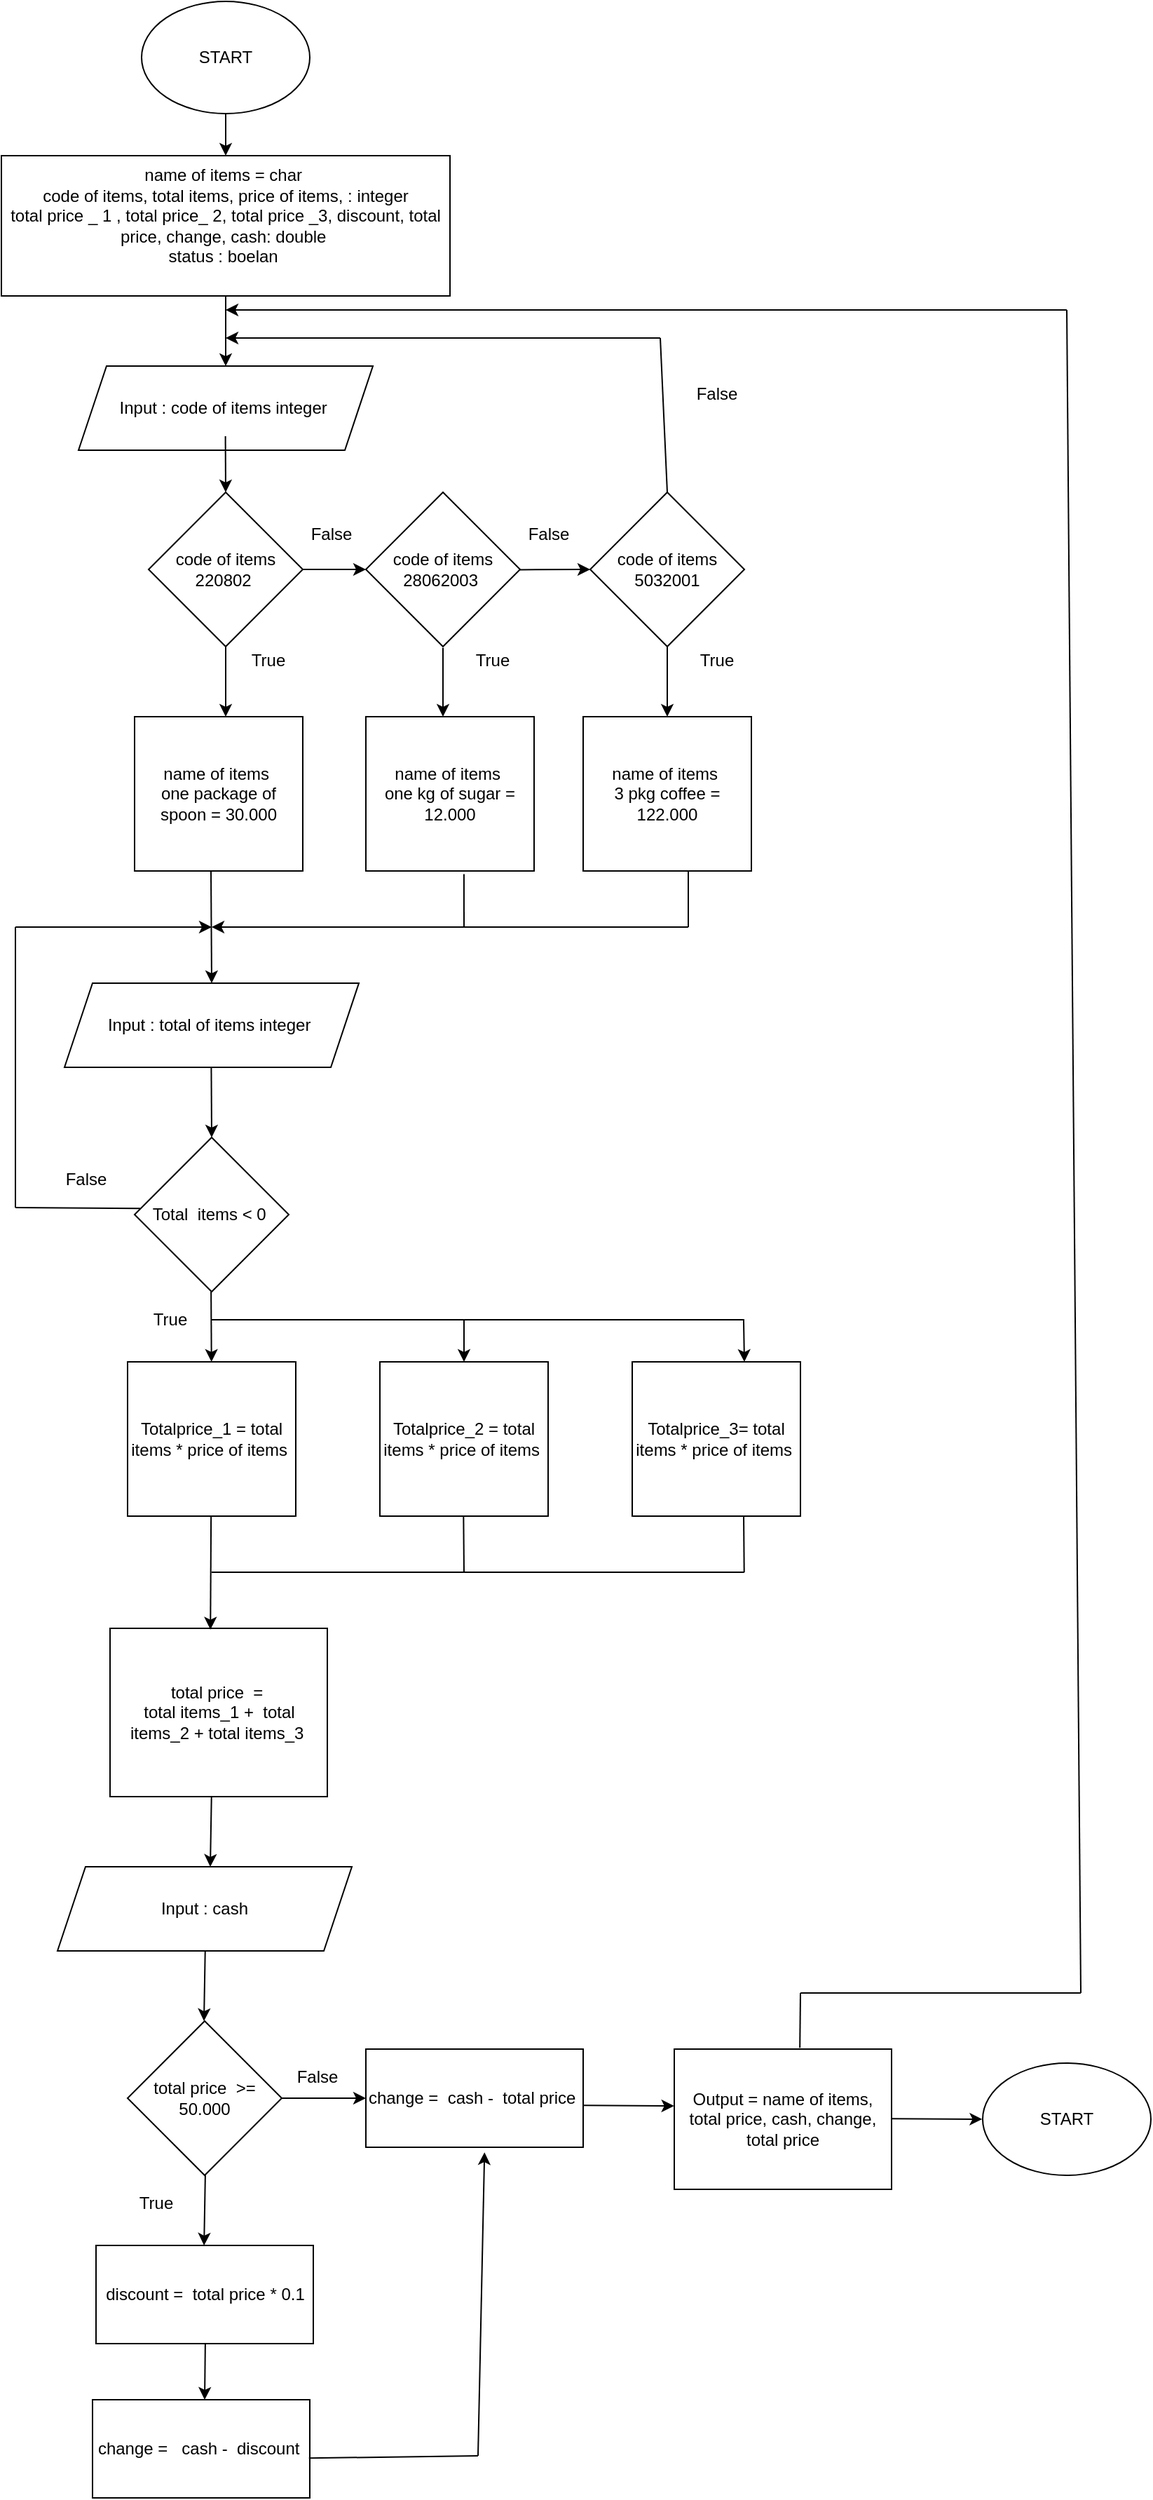 <mxfile>
    <diagram id="m39KLulCD6dBHLL4GbNg" name="Page-1">
        <mxGraphModel dx="3000" dy="1496" grid="1" gridSize="10" guides="1" tooltips="1" connect="1" arrows="1" fold="1" page="1" pageScale="1" pageWidth="850" pageHeight="1100" math="0" shadow="0">
            <root>
                <mxCell id="0"/>
                <mxCell id="1" parent="0"/>
                <mxCell id="2" value="START" style="ellipse;whiteSpace=wrap;html=1;" vertex="1" parent="1">
                    <mxGeometry x="-710" y="-780" width="120" height="80" as="geometry"/>
                </mxCell>
                <mxCell id="3" value="&lt;div&gt;&lt;span&gt;name of items = char&amp;nbsp;&lt;/span&gt;&lt;/div&gt;&lt;div&gt;&lt;span&gt;code of items, total items, price of items, : integer&lt;/span&gt;&lt;/div&gt;&lt;div&gt;&lt;span&gt;total price _ 1 , total price_ 2, total price _3, discount, total price, change, cash: double&amp;nbsp;&lt;/span&gt;&lt;/div&gt;&lt;div&gt;&lt;span&gt;status : boelan&amp;nbsp;&lt;/span&gt;&lt;/div&gt;&lt;div&gt;&lt;span&gt;&amp;nbsp;&lt;/span&gt;&lt;/div&gt;" style="rounded=0;whiteSpace=wrap;html=1;align=center;" vertex="1" parent="1">
                    <mxGeometry x="-810" y="-670" width="320" height="100" as="geometry"/>
                </mxCell>
                <mxCell id="4" value="" style="endArrow=classic;html=1;exitX=0.5;exitY=1;exitDx=0;exitDy=0;entryX=0.5;entryY=0;entryDx=0;entryDy=0;" edge="1" parent="1" source="2" target="3">
                    <mxGeometry width="50" height="50" relative="1" as="geometry">
                        <mxPoint x="-540" y="-580" as="sourcePoint"/>
                        <mxPoint x="-490" y="-630" as="targetPoint"/>
                    </mxGeometry>
                </mxCell>
                <mxCell id="5" value="Input : code of items integer&amp;nbsp;" style="shape=parallelogram;perimeter=parallelogramPerimeter;whiteSpace=wrap;html=1;fixedSize=1;" vertex="1" parent="1">
                    <mxGeometry x="-755" y="-520" width="210" height="60" as="geometry"/>
                </mxCell>
                <mxCell id="6" value="" style="endArrow=classic;html=1;exitX=0.5;exitY=1;exitDx=0;exitDy=0;entryX=0.5;entryY=0;entryDx=0;entryDy=0;" edge="1" parent="1" source="3" target="5">
                    <mxGeometry width="50" height="50" relative="1" as="geometry">
                        <mxPoint x="-640" y="-690" as="sourcePoint"/>
                        <mxPoint x="-640" y="-630" as="targetPoint"/>
                    </mxGeometry>
                </mxCell>
                <mxCell id="7" value="code of items&lt;br&gt;220802&amp;nbsp;" style="rhombus;whiteSpace=wrap;html=1;" vertex="1" parent="1">
                    <mxGeometry x="-705" y="-430" width="110" height="110" as="geometry"/>
                </mxCell>
                <mxCell id="8" value="code of items&lt;br&gt;5032001" style="rhombus;whiteSpace=wrap;html=1;" vertex="1" parent="1">
                    <mxGeometry x="-390" y="-430" width="110" height="110" as="geometry"/>
                </mxCell>
                <mxCell id="9" value="code of items&lt;br&gt;28062003&amp;nbsp;" style="rhombus;whiteSpace=wrap;html=1;" vertex="1" parent="1">
                    <mxGeometry x="-550" y="-430" width="110" height="110" as="geometry"/>
                </mxCell>
                <mxCell id="10" value="" style="endArrow=classic;html=1;exitX=0.5;exitY=1;exitDx=0;exitDy=0;" edge="1" parent="1" source="7">
                    <mxGeometry width="50" height="50" relative="1" as="geometry">
                        <mxPoint x="-680" y="-270" as="sourcePoint"/>
                        <mxPoint x="-650" y="-270" as="targetPoint"/>
                    </mxGeometry>
                </mxCell>
                <mxCell id="11" value="" style="endArrow=classic;html=1;exitX=0.5;exitY=1;exitDx=0;exitDy=0;" edge="1" parent="1">
                    <mxGeometry width="50" height="50" relative="1" as="geometry">
                        <mxPoint x="-650.2" y="-470" as="sourcePoint"/>
                        <mxPoint x="-650" y="-430" as="targetPoint"/>
                    </mxGeometry>
                </mxCell>
                <mxCell id="12" value="" style="endArrow=classic;html=1;exitX=1;exitY=0.5;exitDx=0;exitDy=0;entryX=0;entryY=0.5;entryDx=0;entryDy=0;" edge="1" parent="1" source="7" target="9">
                    <mxGeometry width="50" height="50" relative="1" as="geometry">
                        <mxPoint x="-595" y="-370" as="sourcePoint"/>
                        <mxPoint x="-595" y="-330" as="targetPoint"/>
                    </mxGeometry>
                </mxCell>
                <mxCell id="13" value="" style="endArrow=classic;html=1;exitX=1;exitY=0.502;exitDx=0;exitDy=0;exitPerimeter=0;entryX=0;entryY=0.5;entryDx=0;entryDy=0;" edge="1" parent="1" source="9" target="8">
                    <mxGeometry width="50" height="50" relative="1" as="geometry">
                        <mxPoint x="-430" y="-375" as="sourcePoint"/>
                        <mxPoint x="-400" y="-374.85" as="targetPoint"/>
                    </mxGeometry>
                </mxCell>
                <mxCell id="14" value="" style="endArrow=classic;html=1;exitX=0.5;exitY=1;exitDx=0;exitDy=0;" edge="1" parent="1" source="8">
                    <mxGeometry width="50" height="50" relative="1" as="geometry">
                        <mxPoint x="-345.04" y="-310.0" as="sourcePoint"/>
                        <mxPoint x="-335" y="-270" as="targetPoint"/>
                    </mxGeometry>
                </mxCell>
                <mxCell id="15" value="" style="endArrow=classic;html=1;exitX=0.5;exitY=1.008;exitDx=0;exitDy=0;exitPerimeter=0;" edge="1" parent="1" source="9">
                    <mxGeometry width="50" height="50" relative="1" as="geometry">
                        <mxPoint x="-494.88" y="-310" as="sourcePoint"/>
                        <mxPoint x="-495" y="-270" as="targetPoint"/>
                    </mxGeometry>
                </mxCell>
                <mxCell id="16" value="False" style="text;html=1;resizable=0;autosize=1;align=center;verticalAlign=middle;points=[];fillColor=none;strokeColor=none;rounded=0;" vertex="1" parent="1">
                    <mxGeometry x="-595" y="-410" width="40" height="20" as="geometry"/>
                </mxCell>
                <mxCell id="17" value="False" style="text;html=1;resizable=0;autosize=1;align=center;verticalAlign=middle;points=[];fillColor=none;strokeColor=none;rounded=0;" vertex="1" parent="1">
                    <mxGeometry x="-440" y="-410" width="40" height="20" as="geometry"/>
                </mxCell>
                <mxCell id="18" value="True" style="text;html=1;resizable=0;autosize=1;align=center;verticalAlign=middle;points=[];fillColor=none;strokeColor=none;rounded=0;" vertex="1" parent="1">
                    <mxGeometry x="-640" y="-320" width="40" height="20" as="geometry"/>
                </mxCell>
                <mxCell id="19" value="True" style="text;html=1;resizable=0;autosize=1;align=center;verticalAlign=middle;points=[];fillColor=none;strokeColor=none;rounded=0;" vertex="1" parent="1">
                    <mxGeometry x="-480" y="-320" width="40" height="20" as="geometry"/>
                </mxCell>
                <mxCell id="20" value="True" style="text;html=1;resizable=0;autosize=1;align=center;verticalAlign=middle;points=[];fillColor=none;strokeColor=none;rounded=0;" vertex="1" parent="1">
                    <mxGeometry x="-320" y="-320" width="40" height="20" as="geometry"/>
                </mxCell>
                <mxCell id="21" value="" style="endArrow=none;html=1;exitX=0.5;exitY=0;exitDx=0;exitDy=0;" edge="1" parent="1" source="8">
                    <mxGeometry width="50" height="50" relative="1" as="geometry">
                        <mxPoint x="-350" y="-440" as="sourcePoint"/>
                        <mxPoint x="-340" y="-540" as="targetPoint"/>
                    </mxGeometry>
                </mxCell>
                <mxCell id="22" value="" style="endArrow=classic;html=1;jumpSize=0;" edge="1" parent="1">
                    <mxGeometry width="50" height="50" relative="1" as="geometry">
                        <mxPoint x="-340" y="-540" as="sourcePoint"/>
                        <mxPoint x="-650" y="-540" as="targetPoint"/>
                    </mxGeometry>
                </mxCell>
                <mxCell id="23" value="False" style="text;html=1;resizable=0;autosize=1;align=center;verticalAlign=middle;points=[];fillColor=none;strokeColor=none;rounded=0;" vertex="1" parent="1">
                    <mxGeometry x="-320" y="-510" width="40" height="20" as="geometry"/>
                </mxCell>
                <mxCell id="24" value="name of items&amp;nbsp;&lt;br&gt;one package of spoon = 30.000" style="rounded=0;whiteSpace=wrap;html=1;" vertex="1" parent="1">
                    <mxGeometry x="-715" y="-270" width="120" height="110" as="geometry"/>
                </mxCell>
                <mxCell id="25" value="name of items&amp;nbsp;&lt;br&gt;3 pkg coffee = 122.000" style="rounded=0;whiteSpace=wrap;html=1;" vertex="1" parent="1">
                    <mxGeometry x="-395" y="-270" width="120" height="110" as="geometry"/>
                </mxCell>
                <mxCell id="26" value="name of items&amp;nbsp;&lt;br&gt;one kg of sugar = 12.000" style="rounded=0;whiteSpace=wrap;html=1;" vertex="1" parent="1">
                    <mxGeometry x="-550" y="-270" width="120" height="110" as="geometry"/>
                </mxCell>
                <mxCell id="27" value="Input : total of items integer&amp;nbsp;" style="shape=parallelogram;perimeter=parallelogramPerimeter;whiteSpace=wrap;html=1;fixedSize=1;" vertex="1" parent="1">
                    <mxGeometry x="-765" y="-80" width="210" height="60" as="geometry"/>
                </mxCell>
                <mxCell id="28" value="" style="endArrow=classic;html=1;exitX=0.5;exitY=1;exitDx=0;exitDy=0;entryX=0.5;entryY=0;entryDx=0;entryDy=0;" edge="1" parent="1" target="27">
                    <mxGeometry width="50" height="50" relative="1" as="geometry">
                        <mxPoint x="-660.5" y="-160" as="sourcePoint"/>
                        <mxPoint x="-660" y="-120" as="targetPoint"/>
                    </mxGeometry>
                </mxCell>
                <mxCell id="29" value="Total&amp;nbsp; items &amp;lt; 0&amp;nbsp;" style="rhombus;whiteSpace=wrap;html=1;" vertex="1" parent="1">
                    <mxGeometry x="-715" y="30" width="110" height="110" as="geometry"/>
                </mxCell>
                <mxCell id="30" value="" style="endArrow=none;html=1;jumpSize=0;entryX=0.583;entryY=1.021;entryDx=0;entryDy=0;entryPerimeter=0;" edge="1" parent="1" target="26">
                    <mxGeometry width="50" height="50" relative="1" as="geometry">
                        <mxPoint x="-480" y="-120" as="sourcePoint"/>
                        <mxPoint x="-450" y="-150" as="targetPoint"/>
                    </mxGeometry>
                </mxCell>
                <mxCell id="31" value="" style="endArrow=none;html=1;jumpSize=0;entryX=0.583;entryY=1.021;entryDx=0;entryDy=0;entryPerimeter=0;" edge="1" parent="1">
                    <mxGeometry width="50" height="50" relative="1" as="geometry">
                        <mxPoint x="-320" y="-120" as="sourcePoint"/>
                        <mxPoint x="-320" y="-160" as="targetPoint"/>
                    </mxGeometry>
                </mxCell>
                <mxCell id="32" value="" style="endArrow=classic;html=1;jumpSize=0;" edge="1" parent="1">
                    <mxGeometry width="50" height="50" relative="1" as="geometry">
                        <mxPoint x="-320" y="-120" as="sourcePoint"/>
                        <mxPoint x="-660" y="-120" as="targetPoint"/>
                    </mxGeometry>
                </mxCell>
                <mxCell id="33" value="" style="endArrow=none;html=1;jumpSize=0;" edge="1" parent="1">
                    <mxGeometry width="50" height="50" relative="1" as="geometry">
                        <mxPoint x="-800" y="80" as="sourcePoint"/>
                        <mxPoint x="-800" y="-120" as="targetPoint"/>
                    </mxGeometry>
                </mxCell>
                <mxCell id="34" value="" style="endArrow=classic;html=1;jumpSize=0;" edge="1" parent="1">
                    <mxGeometry width="50" height="50" relative="1" as="geometry">
                        <mxPoint x="-800" y="-120" as="sourcePoint"/>
                        <mxPoint x="-660" y="-120" as="targetPoint"/>
                    </mxGeometry>
                </mxCell>
                <mxCell id="35" value="" style="endArrow=none;html=1;jumpSize=0;entryX=0.036;entryY=0.46;entryDx=0;entryDy=0;entryPerimeter=0;" edge="1" parent="1" target="29">
                    <mxGeometry width="50" height="50" relative="1" as="geometry">
                        <mxPoint x="-800" y="80" as="sourcePoint"/>
                        <mxPoint x="-490" y="-200" as="targetPoint"/>
                    </mxGeometry>
                </mxCell>
                <mxCell id="36" value="" style="endArrow=classic;html=1;exitX=0.5;exitY=1;exitDx=0;exitDy=0;" edge="1" parent="1">
                    <mxGeometry width="50" height="50" relative="1" as="geometry">
                        <mxPoint x="-660.29" y="-20" as="sourcePoint"/>
                        <mxPoint x="-660" y="30" as="targetPoint"/>
                    </mxGeometry>
                </mxCell>
                <mxCell id="37" value="False" style="text;html=1;resizable=0;autosize=1;align=center;verticalAlign=middle;points=[];fillColor=none;strokeColor=none;rounded=0;" vertex="1" parent="1">
                    <mxGeometry x="-770" y="50" width="40" height="20" as="geometry"/>
                </mxCell>
                <mxCell id="38" value="Totalprice_1 = total items * price of items&amp;nbsp;" style="rounded=0;whiteSpace=wrap;html=1;" vertex="1" parent="1">
                    <mxGeometry x="-720" y="190" width="120" height="110" as="geometry"/>
                </mxCell>
                <mxCell id="39" value="Totalprice_2 = total items * price of items&amp;nbsp;" style="rounded=0;whiteSpace=wrap;html=1;" vertex="1" parent="1">
                    <mxGeometry x="-540" y="190" width="120" height="110" as="geometry"/>
                </mxCell>
                <mxCell id="40" value="Totalprice_3= total items * price of items&amp;nbsp;" style="rounded=0;whiteSpace=wrap;html=1;" vertex="1" parent="1">
                    <mxGeometry x="-360" y="190" width="120" height="110" as="geometry"/>
                </mxCell>
                <mxCell id="41" value="" style="endArrow=classic;html=1;exitX=0.5;exitY=1;exitDx=0;exitDy=0;" edge="1" parent="1">
                    <mxGeometry width="50" height="50" relative="1" as="geometry">
                        <mxPoint x="-660.43" y="140" as="sourcePoint"/>
                        <mxPoint x="-660.14" y="190" as="targetPoint"/>
                    </mxGeometry>
                </mxCell>
                <mxCell id="42" value="" style="endArrow=none;html=1;jumpSize=0;" edge="1" parent="1">
                    <mxGeometry width="50" height="50" relative="1" as="geometry">
                        <mxPoint x="-660" y="160" as="sourcePoint"/>
                        <mxPoint x="-280" y="160" as="targetPoint"/>
                    </mxGeometry>
                </mxCell>
                <mxCell id="43" value="" style="endArrow=classic;html=1;entryX=0.5;entryY=0;entryDx=0;entryDy=0;" edge="1" parent="1" target="39">
                    <mxGeometry width="50" height="50" relative="1" as="geometry">
                        <mxPoint x="-480" y="160" as="sourcePoint"/>
                        <mxPoint x="-650.14" y="200" as="targetPoint"/>
                    </mxGeometry>
                </mxCell>
                <mxCell id="44" value="" style="endArrow=classic;html=1;entryX=0.546;entryY=0;entryDx=0;entryDy=0;entryPerimeter=0;" edge="1" parent="1">
                    <mxGeometry width="50" height="50" relative="1" as="geometry">
                        <mxPoint x="-280.52" y="160" as="sourcePoint"/>
                        <mxPoint x="-280" y="190" as="targetPoint"/>
                    </mxGeometry>
                </mxCell>
                <mxCell id="45" value="True" style="text;html=1;resizable=0;autosize=1;align=center;verticalAlign=middle;points=[];fillColor=none;strokeColor=none;rounded=0;" vertex="1" parent="1">
                    <mxGeometry x="-710" y="150" width="40" height="20" as="geometry"/>
                </mxCell>
                <mxCell id="46" value="total price&amp;nbsp; =&amp;nbsp;&lt;br&gt;total items_1 +&amp;nbsp; total items_2 + total items_3&amp;nbsp;" style="rounded=0;whiteSpace=wrap;html=1;" vertex="1" parent="1">
                    <mxGeometry x="-732.5" y="380" width="155" height="120" as="geometry"/>
                </mxCell>
                <mxCell id="47" value="" style="endArrow=classic;html=1;exitX=0.5;exitY=1;exitDx=0;exitDy=0;entryX=0.462;entryY=0.007;entryDx=0;entryDy=0;entryPerimeter=0;" edge="1" parent="1" target="46">
                    <mxGeometry width="50" height="50" relative="1" as="geometry">
                        <mxPoint x="-660.43" y="300" as="sourcePoint"/>
                        <mxPoint x="-660.14" y="350" as="targetPoint"/>
                    </mxGeometry>
                </mxCell>
                <mxCell id="48" value="" style="endArrow=none;html=1;jumpSize=0;" edge="1" parent="1">
                    <mxGeometry width="50" height="50" relative="1" as="geometry">
                        <mxPoint x="-660" y="340" as="sourcePoint"/>
                        <mxPoint x="-280" y="340" as="targetPoint"/>
                    </mxGeometry>
                </mxCell>
                <mxCell id="49" value="" style="endArrow=none;html=1;jumpSize=0;entryX=0.583;entryY=1.021;entryDx=0;entryDy=0;entryPerimeter=0;" edge="1" parent="1">
                    <mxGeometry width="50" height="50" relative="1" as="geometry">
                        <mxPoint x="-480" y="340" as="sourcePoint"/>
                        <mxPoint x="-480.34" y="300" as="targetPoint"/>
                    </mxGeometry>
                </mxCell>
                <mxCell id="50" value="" style="endArrow=none;html=1;jumpSize=0;entryX=0.583;entryY=1.021;entryDx=0;entryDy=0;entryPerimeter=0;" edge="1" parent="1">
                    <mxGeometry width="50" height="50" relative="1" as="geometry">
                        <mxPoint x="-280.14" y="340" as="sourcePoint"/>
                        <mxPoint x="-280.48" y="300" as="targetPoint"/>
                    </mxGeometry>
                </mxCell>
                <mxCell id="51" value="Input : cash" style="shape=parallelogram;perimeter=parallelogramPerimeter;whiteSpace=wrap;html=1;fixedSize=1;" vertex="1" parent="1">
                    <mxGeometry x="-770" y="550" width="210" height="60" as="geometry"/>
                </mxCell>
                <mxCell id="52" value="" style="endArrow=classic;html=1;exitX=0.5;exitY=1;exitDx=0;exitDy=0;" edge="1" parent="1">
                    <mxGeometry width="50" height="50" relative="1" as="geometry">
                        <mxPoint x="-660.13" y="500" as="sourcePoint"/>
                        <mxPoint x="-661" y="550" as="targetPoint"/>
                    </mxGeometry>
                </mxCell>
                <mxCell id="53" value="total price&amp;nbsp; &amp;gt;= 50.000" style="rhombus;whiteSpace=wrap;html=1;" vertex="1" parent="1">
                    <mxGeometry x="-720" y="660" width="110" height="110" as="geometry"/>
                </mxCell>
                <mxCell id="54" value="" style="endArrow=classic;html=1;exitX=0.5;exitY=1;exitDx=0;exitDy=0;" edge="1" parent="1">
                    <mxGeometry width="50" height="50" relative="1" as="geometry">
                        <mxPoint x="-664.63" y="610" as="sourcePoint"/>
                        <mxPoint x="-665.5" y="660" as="targetPoint"/>
                    </mxGeometry>
                </mxCell>
                <mxCell id="55" value="discount =&amp;nbsp; total price * 0.1" style="rounded=0;whiteSpace=wrap;html=1;" vertex="1" parent="1">
                    <mxGeometry x="-742.5" y="820" width="155" height="70" as="geometry"/>
                </mxCell>
                <mxCell id="56" value="change =&amp;nbsp; cash -&amp;nbsp; total price&amp;nbsp;" style="rounded=0;whiteSpace=wrap;html=1;" vertex="1" parent="1">
                    <mxGeometry x="-550" y="680" width="155" height="70" as="geometry"/>
                </mxCell>
                <mxCell id="57" value="" style="endArrow=classic;html=1;exitX=0.5;exitY=1;exitDx=0;exitDy=0;" edge="1" parent="1">
                    <mxGeometry width="50" height="50" relative="1" as="geometry">
                        <mxPoint x="-664.56" y="770" as="sourcePoint"/>
                        <mxPoint x="-665.43" y="820" as="targetPoint"/>
                    </mxGeometry>
                </mxCell>
                <mxCell id="58" value="" style="endArrow=classic;html=1;exitX=1;exitY=0.5;exitDx=0;exitDy=0;" edge="1" parent="1" source="53">
                    <mxGeometry width="50" height="50" relative="1" as="geometry">
                        <mxPoint x="-654.56" y="780" as="sourcePoint"/>
                        <mxPoint x="-550" y="715" as="targetPoint"/>
                    </mxGeometry>
                </mxCell>
                <mxCell id="59" value="change =&amp;nbsp; &amp;nbsp;cash -&amp;nbsp; discount&amp;nbsp;" style="rounded=0;whiteSpace=wrap;html=1;" vertex="1" parent="1">
                    <mxGeometry x="-745" y="930" width="155" height="70" as="geometry"/>
                </mxCell>
                <mxCell id="60" value="" style="endArrow=classic;html=1;exitX=0.5;exitY=1;exitDx=0;exitDy=0;" edge="1" parent="1">
                    <mxGeometry width="50" height="50" relative="1" as="geometry">
                        <mxPoint x="-664.56" y="890" as="sourcePoint"/>
                        <mxPoint x="-665" y="930" as="targetPoint"/>
                    </mxGeometry>
                </mxCell>
                <mxCell id="61" value="True" style="text;html=1;resizable=0;autosize=1;align=center;verticalAlign=middle;points=[];fillColor=none;strokeColor=none;rounded=0;" vertex="1" parent="1">
                    <mxGeometry x="-720" y="780" width="40" height="20" as="geometry"/>
                </mxCell>
                <mxCell id="62" value="False" style="text;html=1;resizable=0;autosize=1;align=center;verticalAlign=middle;points=[];fillColor=none;strokeColor=none;rounded=0;" vertex="1" parent="1">
                    <mxGeometry x="-605" y="690" width="40" height="20" as="geometry"/>
                </mxCell>
                <mxCell id="63" value="" style="endArrow=none;html=1;jumpSize=0;exitX=0.996;exitY=0.595;exitDx=0;exitDy=0;exitPerimeter=0;" edge="1" parent="1" source="59">
                    <mxGeometry width="50" height="50" relative="1" as="geometry">
                        <mxPoint x="-577.5" y="970" as="sourcePoint"/>
                        <mxPoint x="-470" y="970" as="targetPoint"/>
                    </mxGeometry>
                </mxCell>
                <mxCell id="64" value="" style="endArrow=classic;html=1;jumpSize=0;entryX=0.546;entryY=1.051;entryDx=0;entryDy=0;entryPerimeter=0;" edge="1" parent="1" target="56">
                    <mxGeometry width="50" height="50" relative="1" as="geometry">
                        <mxPoint x="-470" y="970" as="sourcePoint"/>
                        <mxPoint x="-390" y="910" as="targetPoint"/>
                    </mxGeometry>
                </mxCell>
                <mxCell id="65" value="Output = name of items, total price, cash, change, total price" style="rounded=0;whiteSpace=wrap;html=1;" vertex="1" parent="1">
                    <mxGeometry x="-330" y="680" width="155" height="100" as="geometry"/>
                </mxCell>
                <mxCell id="66" value="" style="endArrow=classic;html=1;exitX=1.001;exitY=0.574;exitDx=0;exitDy=0;exitPerimeter=0;entryX=-0.001;entryY=0.405;entryDx=0;entryDy=0;entryPerimeter=0;" edge="1" parent="1" source="56" target="65">
                    <mxGeometry width="50" height="50" relative="1" as="geometry">
                        <mxPoint x="-395" y="714.52" as="sourcePoint"/>
                        <mxPoint x="-335" y="714.52" as="targetPoint"/>
                    </mxGeometry>
                </mxCell>
                <mxCell id="67" value="START" style="ellipse;whiteSpace=wrap;html=1;" vertex="1" parent="1">
                    <mxGeometry x="-110" y="690" width="120" height="80" as="geometry"/>
                </mxCell>
                <mxCell id="68" value="" style="endArrow=classic;html=1;exitX=1.001;exitY=0.574;exitDx=0;exitDy=0;exitPerimeter=0;entryX=-0.001;entryY=0.405;entryDx=0;entryDy=0;entryPerimeter=0;" edge="1" parent="1">
                    <mxGeometry width="50" height="50" relative="1" as="geometry">
                        <mxPoint x="-175.005" y="729.67" as="sourcePoint"/>
                        <mxPoint x="-110.315" y="729.99" as="targetPoint"/>
                    </mxGeometry>
                </mxCell>
                <mxCell id="69" value="" style="endArrow=none;html=1;jumpSize=0;" edge="1" parent="1">
                    <mxGeometry width="50" height="50" relative="1" as="geometry">
                        <mxPoint x="-240" y="640" as="sourcePoint"/>
                        <mxPoint x="-40" y="640" as="targetPoint"/>
                    </mxGeometry>
                </mxCell>
                <mxCell id="70" value="" style="endArrow=none;html=1;jumpSize=0;entryX=0.578;entryY=-0.009;entryDx=0;entryDy=0;entryPerimeter=0;" edge="1" parent="1" target="65">
                    <mxGeometry width="50" height="50" relative="1" as="geometry">
                        <mxPoint x="-240" y="640" as="sourcePoint"/>
                        <mxPoint x="-30" y="650" as="targetPoint"/>
                    </mxGeometry>
                </mxCell>
                <mxCell id="71" value="" style="endArrow=none;html=1;jumpSize=0;" edge="1" parent="1">
                    <mxGeometry width="50" height="50" relative="1" as="geometry">
                        <mxPoint x="-50" y="-560" as="sourcePoint"/>
                        <mxPoint x="-40" y="640" as="targetPoint"/>
                    </mxGeometry>
                </mxCell>
                <mxCell id="72" value="" style="endArrow=classic;html=1;jumpSize=0;" edge="1" parent="1">
                    <mxGeometry width="50" height="50" relative="1" as="geometry">
                        <mxPoint x="-50" y="-560" as="sourcePoint"/>
                        <mxPoint x="-650" y="-560" as="targetPoint"/>
                    </mxGeometry>
                </mxCell>
            </root>
        </mxGraphModel>
    </diagram>
</mxfile>